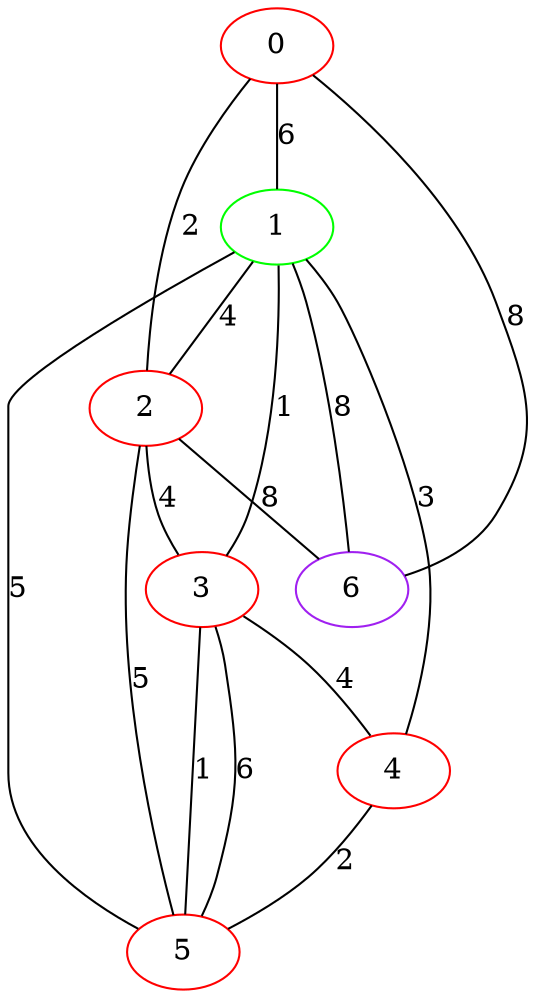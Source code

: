 graph "" {
0 [color=red, weight=1];
1 [color=green, weight=2];
2 [color=red, weight=1];
3 [color=red, weight=1];
4 [color=red, weight=1];
5 [color=red, weight=1];
6 [color=purple, weight=4];
0 -- 1  [key=0, label=6];
0 -- 2  [key=0, label=2];
0 -- 6  [key=0, label=8];
1 -- 2  [key=0, label=4];
1 -- 3  [key=0, label=1];
1 -- 4  [key=0, label=3];
1 -- 5  [key=0, label=5];
1 -- 6  [key=0, label=8];
2 -- 3  [key=0, label=4];
2 -- 5  [key=0, label=5];
2 -- 6  [key=0, label=8];
3 -- 4  [key=0, label=4];
3 -- 5  [key=0, label=1];
3 -- 5  [key=1, label=6];
4 -- 5  [key=0, label=2];
}
